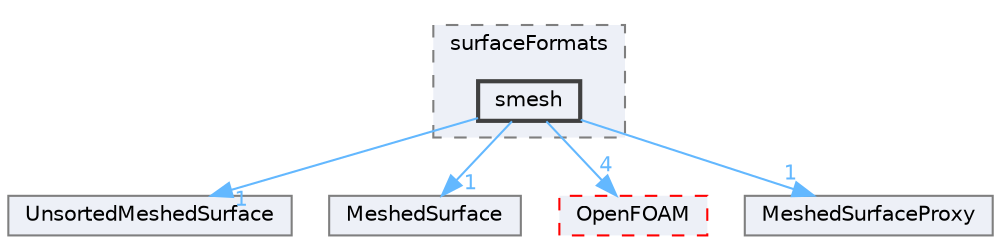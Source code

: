digraph "src/surfMesh/surfaceFormats/smesh"
{
 // LATEX_PDF_SIZE
  bgcolor="transparent";
  edge [fontname=Helvetica,fontsize=10,labelfontname=Helvetica,labelfontsize=10];
  node [fontname=Helvetica,fontsize=10,shape=box,height=0.2,width=0.4];
  compound=true
  subgraph clusterdir_3ad8f5f9808d8196d04eb1769c1a10a8 {
    graph [ bgcolor="#edf0f7", pencolor="grey50", label="surfaceFormats", fontname=Helvetica,fontsize=10 style="filled,dashed", URL="dir_3ad8f5f9808d8196d04eb1769c1a10a8.html",tooltip=""]
  dir_07abf67a6bec1375387dc9343497187d [label="smesh", fillcolor="#edf0f7", color="grey25", style="filled,bold", URL="dir_07abf67a6bec1375387dc9343497187d.html",tooltip=""];
  }
  dir_224334990af5761cc26bd2eed4da00bd [label="UnsortedMeshedSurface", fillcolor="#edf0f7", color="grey50", style="filled", URL="dir_224334990af5761cc26bd2eed4da00bd.html",tooltip=""];
  dir_c7b425ce1feba157c3a628060f167f64 [label="MeshedSurface", fillcolor="#edf0f7", color="grey50", style="filled", URL="dir_c7b425ce1feba157c3a628060f167f64.html",tooltip=""];
  dir_c5473ff19b20e6ec4dfe5c310b3778a8 [label="OpenFOAM", fillcolor="#edf0f7", color="red", style="filled,dashed", URL="dir_c5473ff19b20e6ec4dfe5c310b3778a8.html",tooltip=""];
  dir_b2d126e3ab79c2145c7a44de22e5f675 [label="MeshedSurfaceProxy", fillcolor="#edf0f7", color="grey50", style="filled", URL="dir_b2d126e3ab79c2145c7a44de22e5f675.html",tooltip=""];
  dir_07abf67a6bec1375387dc9343497187d->dir_224334990af5761cc26bd2eed4da00bd [headlabel="1", labeldistance=1.5 headhref="dir_003596_004229.html" href="dir_003596_004229.html" color="steelblue1" fontcolor="steelblue1"];
  dir_07abf67a6bec1375387dc9343497187d->dir_b2d126e3ab79c2145c7a44de22e5f675 [headlabel="1", labeldistance=1.5 headhref="dir_003596_002367.html" href="dir_003596_002367.html" color="steelblue1" fontcolor="steelblue1"];
  dir_07abf67a6bec1375387dc9343497187d->dir_c5473ff19b20e6ec4dfe5c310b3778a8 [headlabel="4", labeldistance=1.5 headhref="dir_003596_002695.html" href="dir_003596_002695.html" color="steelblue1" fontcolor="steelblue1"];
  dir_07abf67a6bec1375387dc9343497187d->dir_c7b425ce1feba157c3a628060f167f64 [headlabel="1", labeldistance=1.5 headhref="dir_003596_002365.html" href="dir_003596_002365.html" color="steelblue1" fontcolor="steelblue1"];
}
